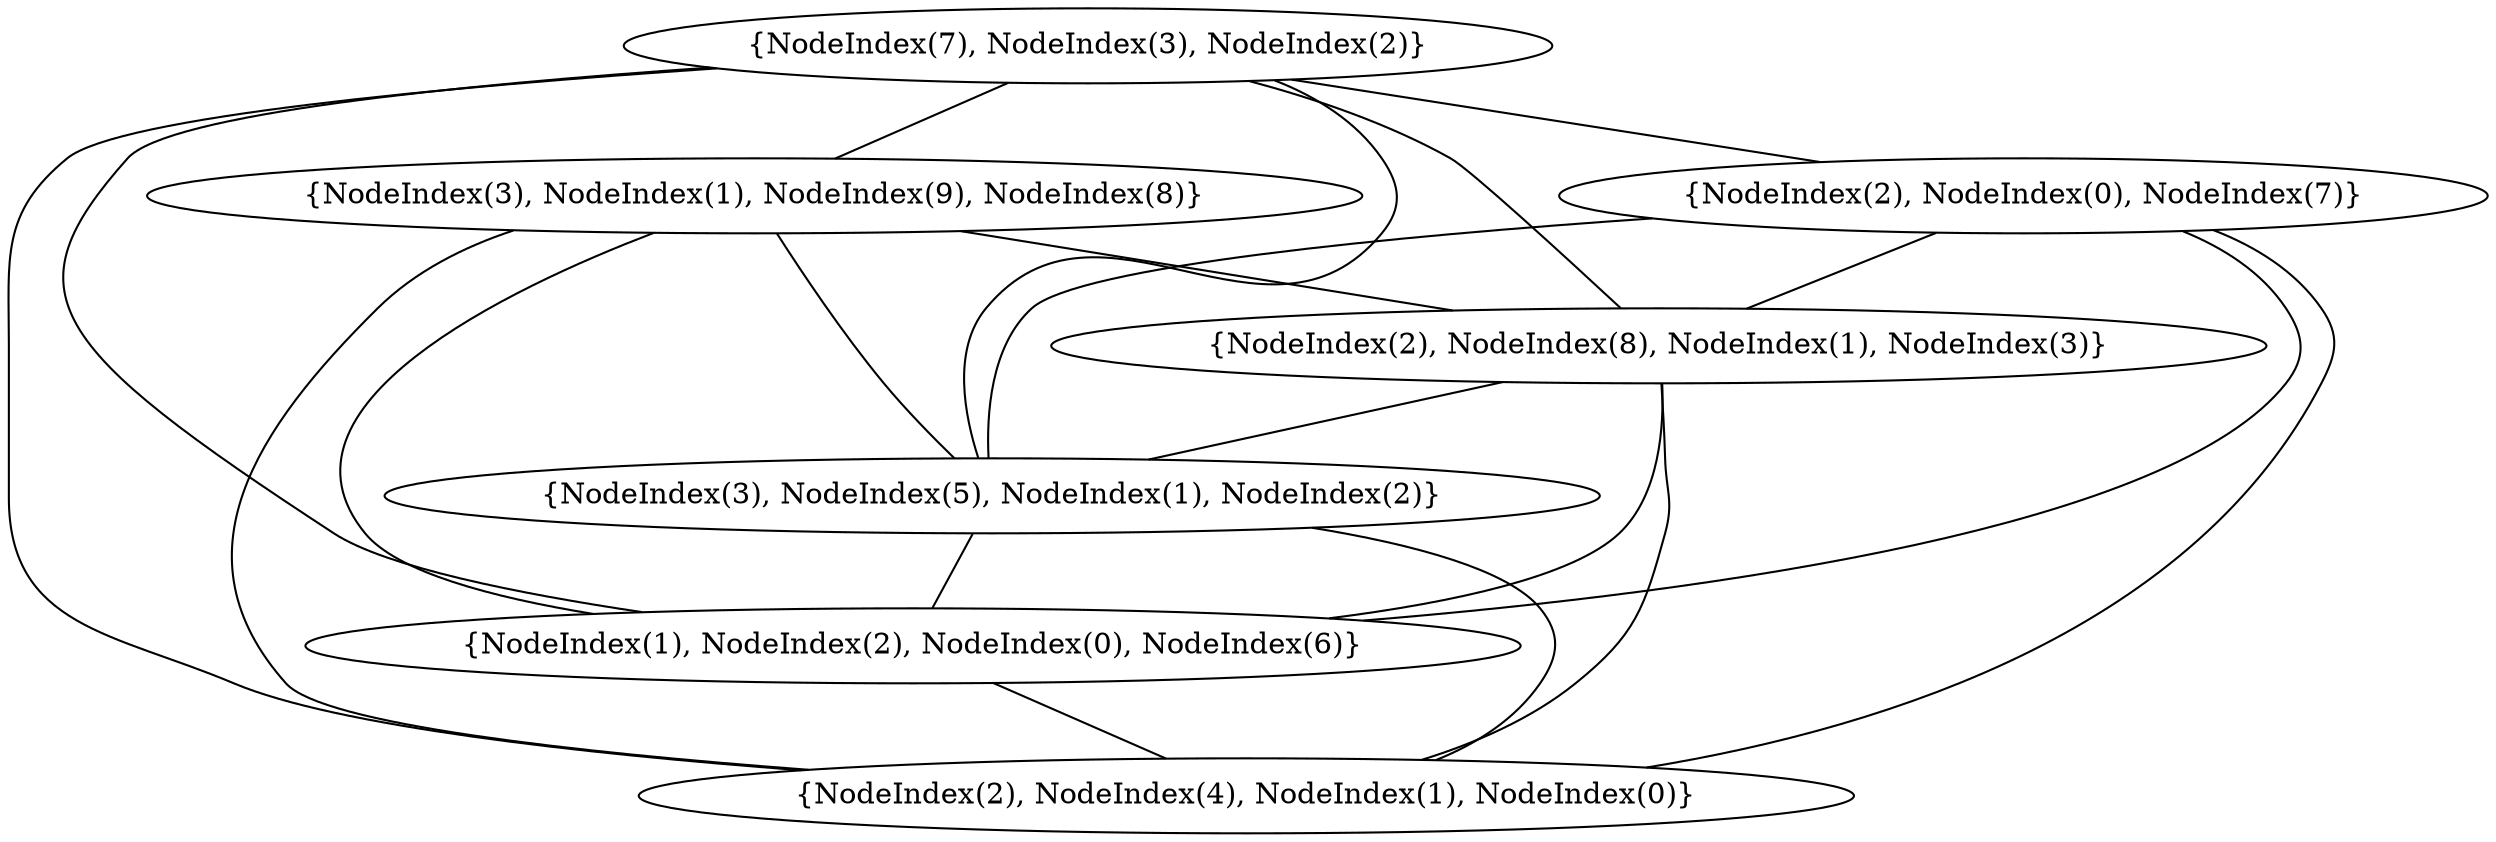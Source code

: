graph {
    0 [ label = "{NodeIndex(2), NodeIndex(4), NodeIndex(1), NodeIndex(0)}" ]
    1 [ label = "{NodeIndex(1), NodeIndex(2), NodeIndex(0), NodeIndex(6)}" ]
    2 [ label = "{NodeIndex(3), NodeIndex(5), NodeIndex(1), NodeIndex(2)}" ]
    3 [ label = "{NodeIndex(2), NodeIndex(8), NodeIndex(1), NodeIndex(3)}" ]
    4 [ label = "{NodeIndex(3), NodeIndex(1), NodeIndex(9), NodeIndex(8)}" ]
    5 [ label = "{NodeIndex(2), NodeIndex(0), NodeIndex(7)}" ]
    6 [ label = "{NodeIndex(7), NodeIndex(3), NodeIndex(2)}" ]
    1 -- 0 [ ]
    2 -- 0 [ ]
    2 -- 1 [ ]
    3 -- 0 [ ]
    3 -- 1 [ ]
    3 -- 2 [ ]
    4 -- 0 [ ]
    4 -- 1 [ ]
    4 -- 2 [ ]
    4 -- 3 [ ]
    5 -- 0 [ ]
    5 -- 1 [ ]
    5 -- 2 [ ]
    5 -- 3 [ ]
    6 -- 0 [ ]
    6 -- 1 [ ]
    6 -- 2 [ ]
    6 -- 3 [ ]
    6 -- 4 [ ]
    6 -- 5 [ ]
}
